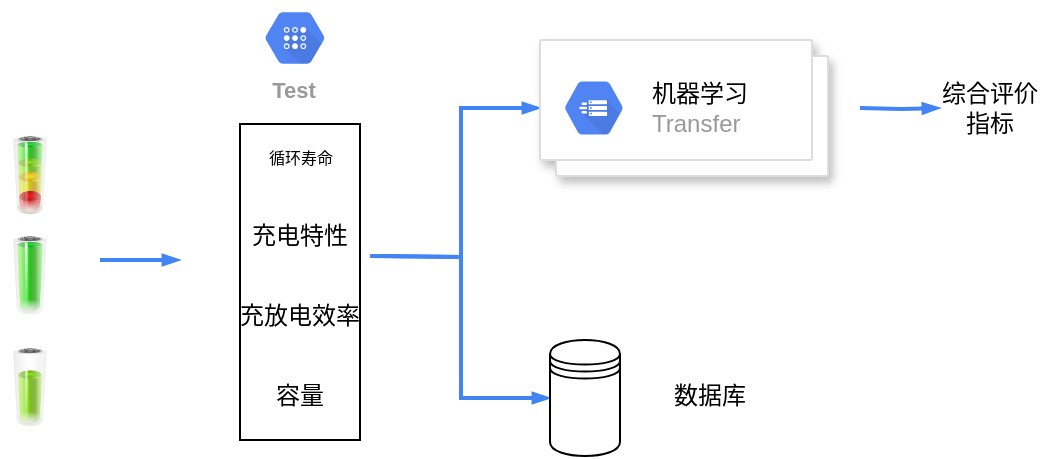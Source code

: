 <mxfile version="13.8.1" type="github">
  <diagram id="f106602c-feb2-e66a-4537-3a34d633f6aa" name="Page-1">
    <mxGraphModel dx="832" dy="423" grid="1" gridSize="10" guides="1" tooltips="1" connect="1" arrows="1" fold="1" page="1" pageScale="1" pageWidth="1169" pageHeight="827" background="#ffffff" math="0" shadow="0">
      <root>
        <mxCell id="0" />
        <mxCell id="1" parent="0" />
        <mxCell id="twlpsJDJIZV7ccSAEu-v-691" value="" style="image;html=1;image=img/lib/clip_art/general/Battery_allstates_128x128.png" vertex="1" parent="1">
          <mxGeometry x="250" y="308" width="30" height="40" as="geometry" />
        </mxCell>
        <mxCell id="twlpsJDJIZV7ccSAEu-v-692" value="" style="image;html=1;image=img/lib/clip_art/general/Battery_100_128x128.png" vertex="1" parent="1">
          <mxGeometry x="250" y="358" width="30" height="40" as="geometry" />
        </mxCell>
        <mxCell id="twlpsJDJIZV7ccSAEu-v-695" value="Test&amp;nbsp;" style="html=1;fillColor=#5184F3;strokeColor=none;verticalAlign=top;labelPosition=center;verticalLabelPosition=bottom;align=center;spacingTop=-6;fontSize=11;fontStyle=1;fontColor=#999999;shape=mxgraph.gcp2.hexIcon;prIcon=cloud_test_lab" vertex="1" parent="1">
          <mxGeometry x="375" y="240" width="45" height="38" as="geometry" />
        </mxCell>
        <mxCell id="twlpsJDJIZV7ccSAEu-v-701" value="" style="edgeStyle=orthogonalEdgeStyle;fontSize=12;html=1;endArrow=blockThin;endFill=1;rounded=0;strokeWidth=2;endSize=4;startSize=4;dashed=0;strokeColor=#4284F3;entryX=0;entryY=0.5;entryDx=0;entryDy=0;" edge="1" parent="1" target="twlpsJDJIZV7ccSAEu-v-713">
          <mxGeometry width="100" relative="1" as="geometry">
            <mxPoint x="440" y="368" as="sourcePoint" />
            <mxPoint x="480" y="368" as="targetPoint" />
          </mxGeometry>
        </mxCell>
        <mxCell id="twlpsJDJIZV7ccSAEu-v-703" value="" style="edgeStyle=orthogonalEdgeStyle;fontSize=12;html=1;endArrow=blockThin;endFill=1;rounded=0;strokeWidth=2;endSize=4;startSize=4;dashed=0;strokeColor=#4284F3;" edge="1" parent="1">
          <mxGeometry width="100" relative="1" as="geometry">
            <mxPoint x="300" y="370" as="sourcePoint" />
            <mxPoint x="340.0" y="370" as="targetPoint" />
          </mxGeometry>
        </mxCell>
        <mxCell id="twlpsJDJIZV7ccSAEu-v-704" value="" style="rounded=0;whiteSpace=wrap;html=1;" vertex="1" parent="1">
          <mxGeometry x="370" y="302" width="60" height="158" as="geometry" />
        </mxCell>
        <mxCell id="twlpsJDJIZV7ccSAEu-v-705" value="&lt;span&gt;&lt;font style=&quot;font-size: 8px&quot;&gt;循环寿命&lt;/font&gt;&lt;/span&gt;" style="text;html=1;strokeColor=none;fillColor=none;align=center;verticalAlign=middle;whiteSpace=wrap;rounded=0;" vertex="1" parent="1">
          <mxGeometry x="372.5" y="308" width="55" height="20" as="geometry" />
        </mxCell>
        <mxCell id="twlpsJDJIZV7ccSAEu-v-709" value="&lt;font style=&quot;font-size: 12px&quot;&gt;充电特性&lt;/font&gt;" style="text;html=1;strokeColor=none;fillColor=none;align=center;verticalAlign=middle;whiteSpace=wrap;rounded=0;" vertex="1" parent="1">
          <mxGeometry x="365" y="348" width="70" height="20" as="geometry" />
        </mxCell>
        <mxCell id="twlpsJDJIZV7ccSAEu-v-710" value="&lt;font style=&quot;font-size: 12px&quot;&gt;充放电效率&lt;/font&gt;" style="text;html=1;strokeColor=none;fillColor=none;align=center;verticalAlign=middle;whiteSpace=wrap;rounded=0;" vertex="1" parent="1">
          <mxGeometry x="360" y="388" width="80" height="20" as="geometry" />
        </mxCell>
        <mxCell id="twlpsJDJIZV7ccSAEu-v-712" value="&lt;span&gt;&lt;font style=&quot;font-size: 12px&quot;&gt;容量&lt;/font&gt;&lt;/span&gt;" style="text;html=1;strokeColor=none;fillColor=none;align=center;verticalAlign=middle;whiteSpace=wrap;rounded=0;" vertex="1" parent="1">
          <mxGeometry x="380" y="428" width="40" height="20" as="geometry" />
        </mxCell>
        <mxCell id="twlpsJDJIZV7ccSAEu-v-713" value="" style="shape=mxgraph.gcp2.doubleRect;strokeColor=#dddddd;shadow=1;strokeWidth=1;" vertex="1" parent="1">
          <mxGeometry x="520" y="260" width="144" height="68" as="geometry" />
        </mxCell>
        <mxCell id="twlpsJDJIZV7ccSAEu-v-714" value="&lt;font color=&quot;#000000&quot;&gt;机器学习&lt;/font&gt;&lt;br&gt;Transfer" style="dashed=0;connectable=0;html=1;fillColor=#5184F3;strokeColor=none;shape=mxgraph.gcp2.hexIcon;prIcon=transfer_appliance;part=1;labelPosition=right;verticalLabelPosition=middle;align=left;verticalAlign=middle;spacingLeft=5;fontColor=#999999;fontSize=12;" vertex="1" parent="twlpsJDJIZV7ccSAEu-v-713">
          <mxGeometry y="0.5" width="44" height="39" relative="1" as="geometry">
            <mxPoint x="5" y="-19.5" as="offset" />
          </mxGeometry>
        </mxCell>
        <mxCell id="twlpsJDJIZV7ccSAEu-v-716" value="" style="edgeStyle=orthogonalEdgeStyle;fontSize=12;html=1;endArrow=blockThin;endFill=1;rounded=0;strokeWidth=2;endSize=4;startSize=4;dashed=0;strokeColor=#4284F3;" edge="1" parent="1" target="twlpsJDJIZV7ccSAEu-v-717">
          <mxGeometry width="100" relative="1" as="geometry">
            <mxPoint x="680" y="294" as="sourcePoint" />
            <mxPoint x="720" y="294" as="targetPoint" />
          </mxGeometry>
        </mxCell>
        <mxCell id="twlpsJDJIZV7ccSAEu-v-717" value="综合评价指标" style="text;html=1;strokeColor=none;fillColor=none;align=center;verticalAlign=middle;whiteSpace=wrap;rounded=0;" vertex="1" parent="1">
          <mxGeometry x="720" y="284" width="50" height="20" as="geometry" />
        </mxCell>
        <mxCell id="twlpsJDJIZV7ccSAEu-v-718" value="" style="image;html=1;image=img/lib/clip_art/general/Battery_75_128x128.png" vertex="1" parent="1">
          <mxGeometry x="250" y="414" width="30" height="40" as="geometry" />
        </mxCell>
        <mxCell id="twlpsJDJIZV7ccSAEu-v-721" value="" style="edgeStyle=orthogonalEdgeStyle;fontSize=12;html=1;endArrow=blockThin;endFill=1;rounded=0;strokeWidth=2;endSize=4;startSize=4;dashed=0;strokeColor=#4284F3;entryX=0;entryY=0.5;entryDx=0;entryDy=0;" edge="1" parent="1" target="twlpsJDJIZV7ccSAEu-v-722">
          <mxGeometry width="100" relative="1" as="geometry">
            <mxPoint x="435" y="368" as="sourcePoint" />
            <mxPoint x="470" y="420" as="targetPoint" />
          </mxGeometry>
        </mxCell>
        <mxCell id="twlpsJDJIZV7ccSAEu-v-722" value="" style="shape=datastore;whiteSpace=wrap;html=1;" vertex="1" parent="1">
          <mxGeometry x="525" y="410" width="35" height="58" as="geometry" />
        </mxCell>
        <mxCell id="twlpsJDJIZV7ccSAEu-v-723" value="数据库" style="text;html=1;strokeColor=none;fillColor=none;align=center;verticalAlign=middle;whiteSpace=wrap;rounded=0;" vertex="1" parent="1">
          <mxGeometry x="585" y="428" width="40" height="20" as="geometry" />
        </mxCell>
      </root>
    </mxGraphModel>
  </diagram>
</mxfile>
